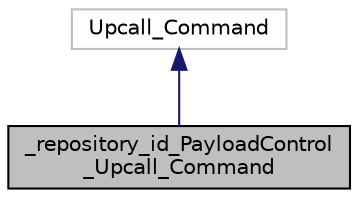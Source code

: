 digraph "_repository_id_PayloadControl_Upcall_Command"
{
 // INTERACTIVE_SVG=YES
  edge [fontname="Helvetica",fontsize="10",labelfontname="Helvetica",labelfontsize="10"];
  node [fontname="Helvetica",fontsize="10",shape=record];
  Node1 [label="_repository_id_PayloadControl\l_Upcall_Command",height=0.2,width=0.4,color="black", fillcolor="grey75", style="filled", fontcolor="black"];
  Node2 -> Node1 [dir="back",color="midnightblue",fontsize="10",style="solid",fontname="Helvetica"];
  Node2 [label="Upcall_Command",height=0.2,width=0.4,color="grey75", fillcolor="white", style="filled"];
}
